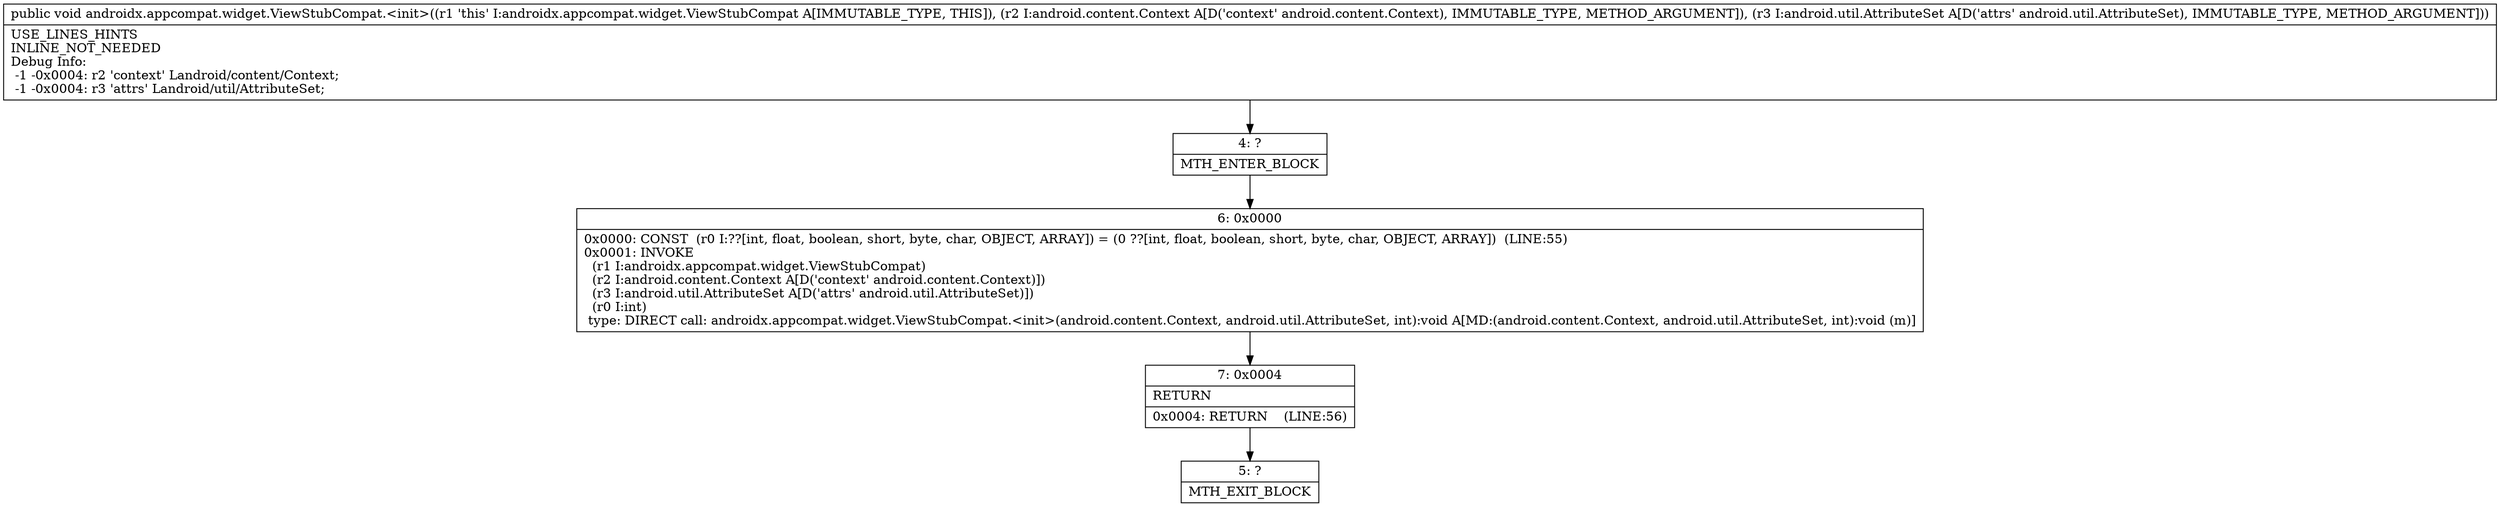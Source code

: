 digraph "CFG forandroidx.appcompat.widget.ViewStubCompat.\<init\>(Landroid\/content\/Context;Landroid\/util\/AttributeSet;)V" {
Node_4 [shape=record,label="{4\:\ ?|MTH_ENTER_BLOCK\l}"];
Node_6 [shape=record,label="{6\:\ 0x0000|0x0000: CONST  (r0 I:??[int, float, boolean, short, byte, char, OBJECT, ARRAY]) = (0 ??[int, float, boolean, short, byte, char, OBJECT, ARRAY])  (LINE:55)\l0x0001: INVOKE  \l  (r1 I:androidx.appcompat.widget.ViewStubCompat)\l  (r2 I:android.content.Context A[D('context' android.content.Context)])\l  (r3 I:android.util.AttributeSet A[D('attrs' android.util.AttributeSet)])\l  (r0 I:int)\l type: DIRECT call: androidx.appcompat.widget.ViewStubCompat.\<init\>(android.content.Context, android.util.AttributeSet, int):void A[MD:(android.content.Context, android.util.AttributeSet, int):void (m)]\l}"];
Node_7 [shape=record,label="{7\:\ 0x0004|RETURN\l|0x0004: RETURN    (LINE:56)\l}"];
Node_5 [shape=record,label="{5\:\ ?|MTH_EXIT_BLOCK\l}"];
MethodNode[shape=record,label="{public void androidx.appcompat.widget.ViewStubCompat.\<init\>((r1 'this' I:androidx.appcompat.widget.ViewStubCompat A[IMMUTABLE_TYPE, THIS]), (r2 I:android.content.Context A[D('context' android.content.Context), IMMUTABLE_TYPE, METHOD_ARGUMENT]), (r3 I:android.util.AttributeSet A[D('attrs' android.util.AttributeSet), IMMUTABLE_TYPE, METHOD_ARGUMENT]))  | USE_LINES_HINTS\lINLINE_NOT_NEEDED\lDebug Info:\l  \-1 \-0x0004: r2 'context' Landroid\/content\/Context;\l  \-1 \-0x0004: r3 'attrs' Landroid\/util\/AttributeSet;\l}"];
MethodNode -> Node_4;Node_4 -> Node_6;
Node_6 -> Node_7;
Node_7 -> Node_5;
}

